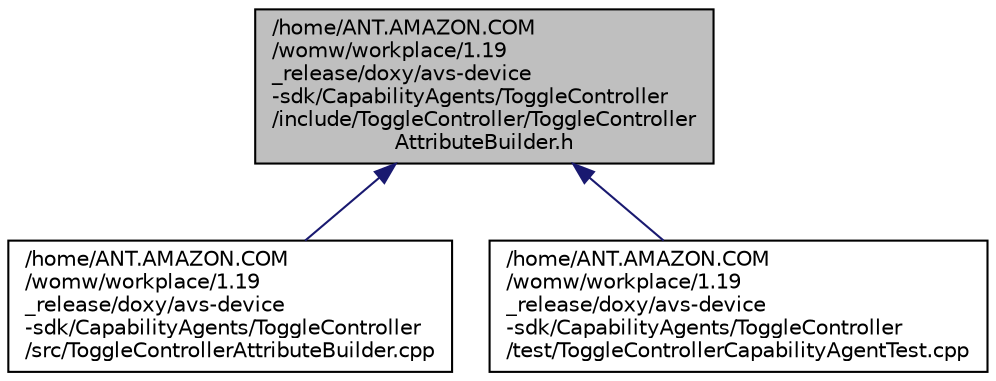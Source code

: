 digraph "/home/ANT.AMAZON.COM/womw/workplace/1.19_release/doxy/avs-device-sdk/CapabilityAgents/ToggleController/include/ToggleController/ToggleControllerAttributeBuilder.h"
{
  edge [fontname="Helvetica",fontsize="10",labelfontname="Helvetica",labelfontsize="10"];
  node [fontname="Helvetica",fontsize="10",shape=record];
  Node33 [label="/home/ANT.AMAZON.COM\l/womw/workplace/1.19\l_release/doxy/avs-device\l-sdk/CapabilityAgents/ToggleController\l/include/ToggleController/ToggleController\lAttributeBuilder.h",height=0.2,width=0.4,color="black", fillcolor="grey75", style="filled", fontcolor="black"];
  Node33 -> Node34 [dir="back",color="midnightblue",fontsize="10",style="solid",fontname="Helvetica"];
  Node34 [label="/home/ANT.AMAZON.COM\l/womw/workplace/1.19\l_release/doxy/avs-device\l-sdk/CapabilityAgents/ToggleController\l/src/ToggleControllerAttributeBuilder.cpp",height=0.2,width=0.4,color="black", fillcolor="white", style="filled",URL="$_toggle_controller_attribute_builder_8cpp.html"];
  Node33 -> Node35 [dir="back",color="midnightblue",fontsize="10",style="solid",fontname="Helvetica"];
  Node35 [label="/home/ANT.AMAZON.COM\l/womw/workplace/1.19\l_release/doxy/avs-device\l-sdk/CapabilityAgents/ToggleController\l/test/ToggleControllerCapabilityAgentTest.cpp",height=0.2,width=0.4,color="black", fillcolor="white", style="filled",URL="$_toggle_controller_capability_agent_test_8cpp.html"];
}
